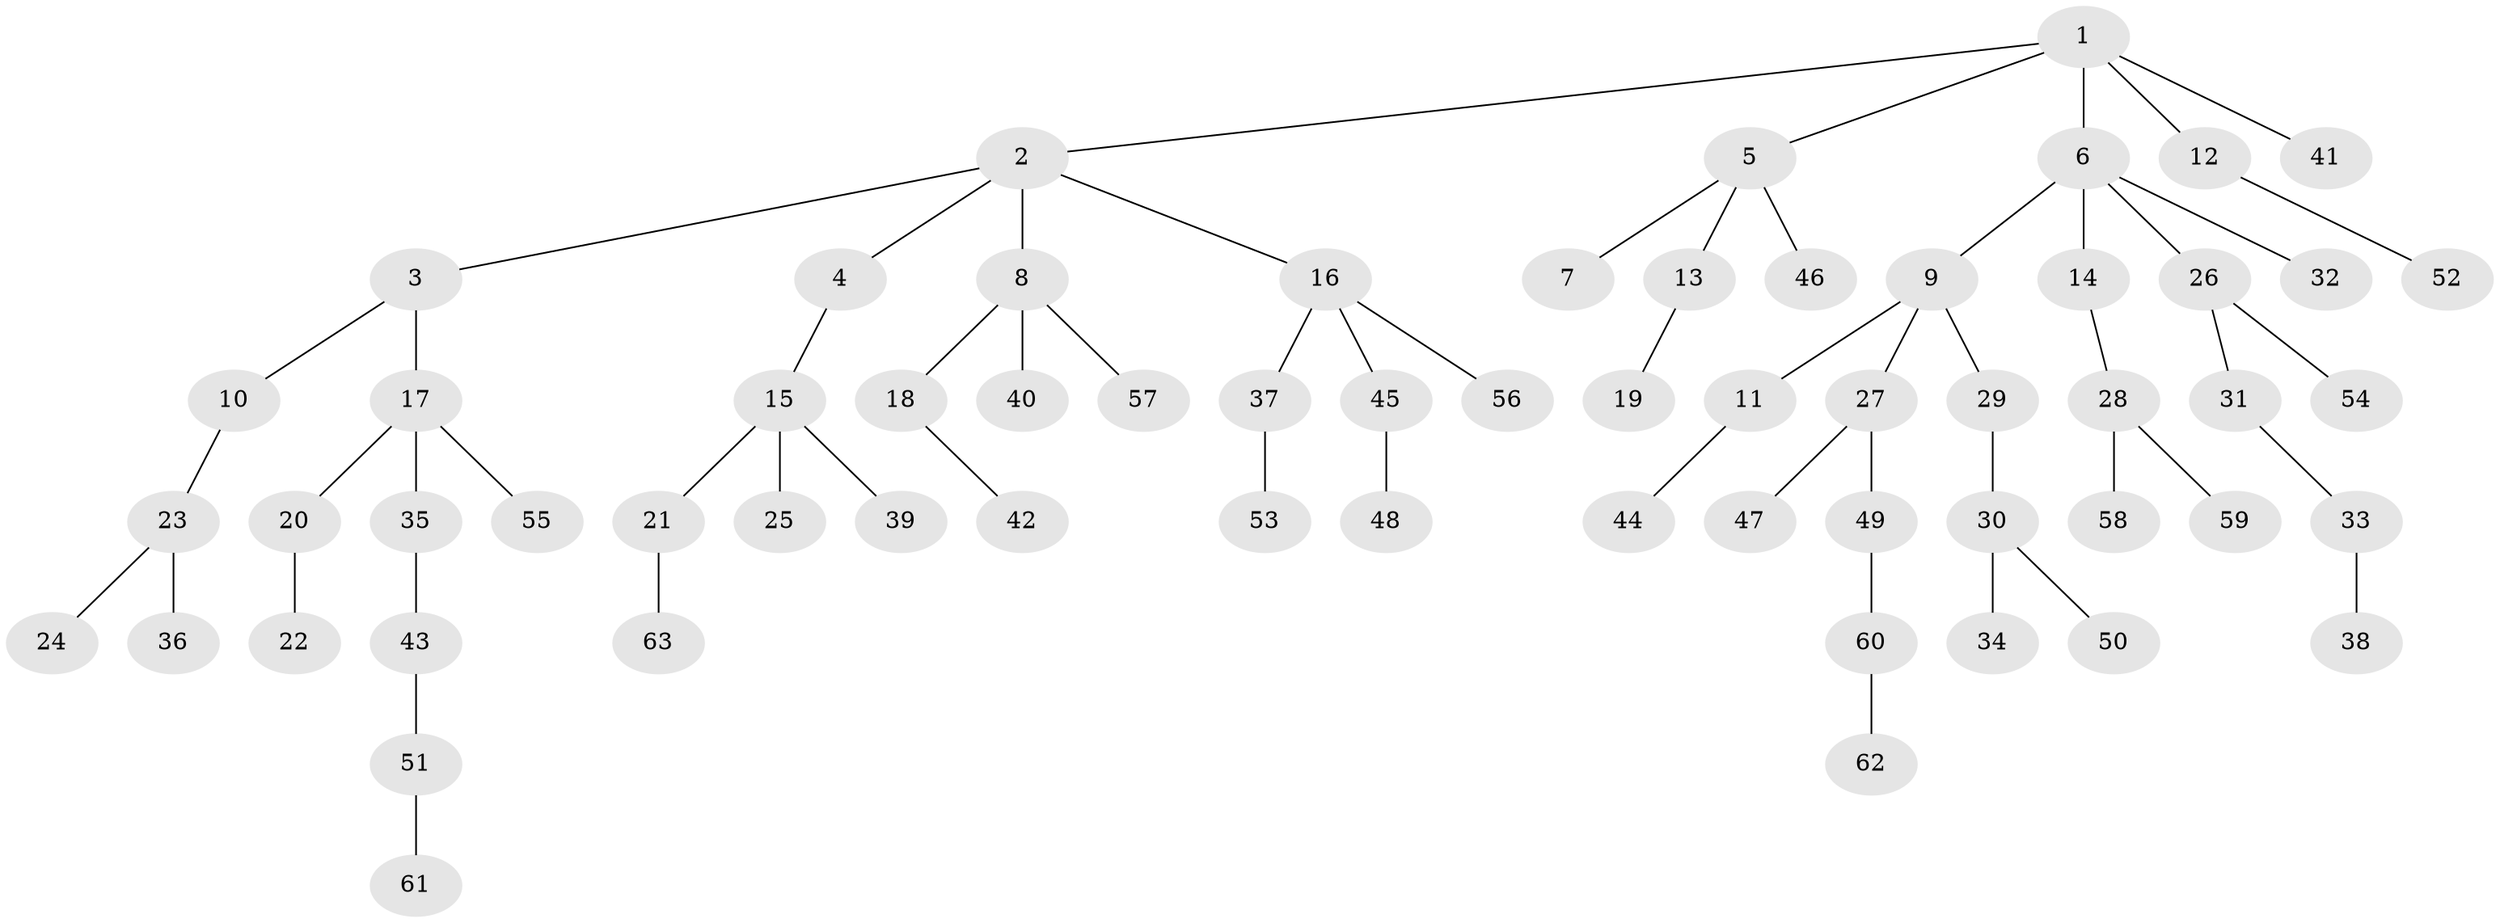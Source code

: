 // original degree distribution, {5: 0.056818181818181816, 4: 0.045454545454545456, 3: 0.125, 6: 0.011363636363636364, 2: 0.3068181818181818, 1: 0.45454545454545453}
// Generated by graph-tools (version 1.1) at 2025/51/03/04/25 22:51:27]
// undirected, 63 vertices, 62 edges
graph export_dot {
  node [color=gray90,style=filled];
  1;
  2;
  3;
  4;
  5;
  6;
  7;
  8;
  9;
  10;
  11;
  12;
  13;
  14;
  15;
  16;
  17;
  18;
  19;
  20;
  21;
  22;
  23;
  24;
  25;
  26;
  27;
  28;
  29;
  30;
  31;
  32;
  33;
  34;
  35;
  36;
  37;
  38;
  39;
  40;
  41;
  42;
  43;
  44;
  45;
  46;
  47;
  48;
  49;
  50;
  51;
  52;
  53;
  54;
  55;
  56;
  57;
  58;
  59;
  60;
  61;
  62;
  63;
  1 -- 2 [weight=1.0];
  1 -- 5 [weight=1.0];
  1 -- 6 [weight=1.0];
  1 -- 12 [weight=1.0];
  1 -- 41 [weight=1.0];
  2 -- 3 [weight=1.0];
  2 -- 4 [weight=1.0];
  2 -- 8 [weight=1.0];
  2 -- 16 [weight=1.0];
  3 -- 10 [weight=1.0];
  3 -- 17 [weight=1.0];
  4 -- 15 [weight=1.0];
  5 -- 7 [weight=1.0];
  5 -- 13 [weight=1.0];
  5 -- 46 [weight=1.0];
  6 -- 9 [weight=1.0];
  6 -- 14 [weight=1.0];
  6 -- 26 [weight=1.0];
  6 -- 32 [weight=1.0];
  8 -- 18 [weight=1.0];
  8 -- 40 [weight=1.0];
  8 -- 57 [weight=1.0];
  9 -- 11 [weight=1.0];
  9 -- 27 [weight=1.0];
  9 -- 29 [weight=1.0];
  10 -- 23 [weight=1.0];
  11 -- 44 [weight=1.0];
  12 -- 52 [weight=1.0];
  13 -- 19 [weight=1.0];
  14 -- 28 [weight=1.0];
  15 -- 21 [weight=1.0];
  15 -- 25 [weight=1.0];
  15 -- 39 [weight=1.0];
  16 -- 37 [weight=1.0];
  16 -- 45 [weight=1.0];
  16 -- 56 [weight=1.0];
  17 -- 20 [weight=1.0];
  17 -- 35 [weight=1.0];
  17 -- 55 [weight=1.0];
  18 -- 42 [weight=1.0];
  20 -- 22 [weight=1.0];
  21 -- 63 [weight=1.0];
  23 -- 24 [weight=1.0];
  23 -- 36 [weight=1.0];
  26 -- 31 [weight=1.0];
  26 -- 54 [weight=1.0];
  27 -- 47 [weight=1.0];
  27 -- 49 [weight=1.0];
  28 -- 58 [weight=1.0];
  28 -- 59 [weight=1.0];
  29 -- 30 [weight=1.0];
  30 -- 34 [weight=1.0];
  30 -- 50 [weight=1.0];
  31 -- 33 [weight=1.0];
  33 -- 38 [weight=1.0];
  35 -- 43 [weight=1.0];
  37 -- 53 [weight=1.0];
  43 -- 51 [weight=1.0];
  45 -- 48 [weight=1.0];
  49 -- 60 [weight=1.0];
  51 -- 61 [weight=1.0];
  60 -- 62 [weight=1.0];
}
